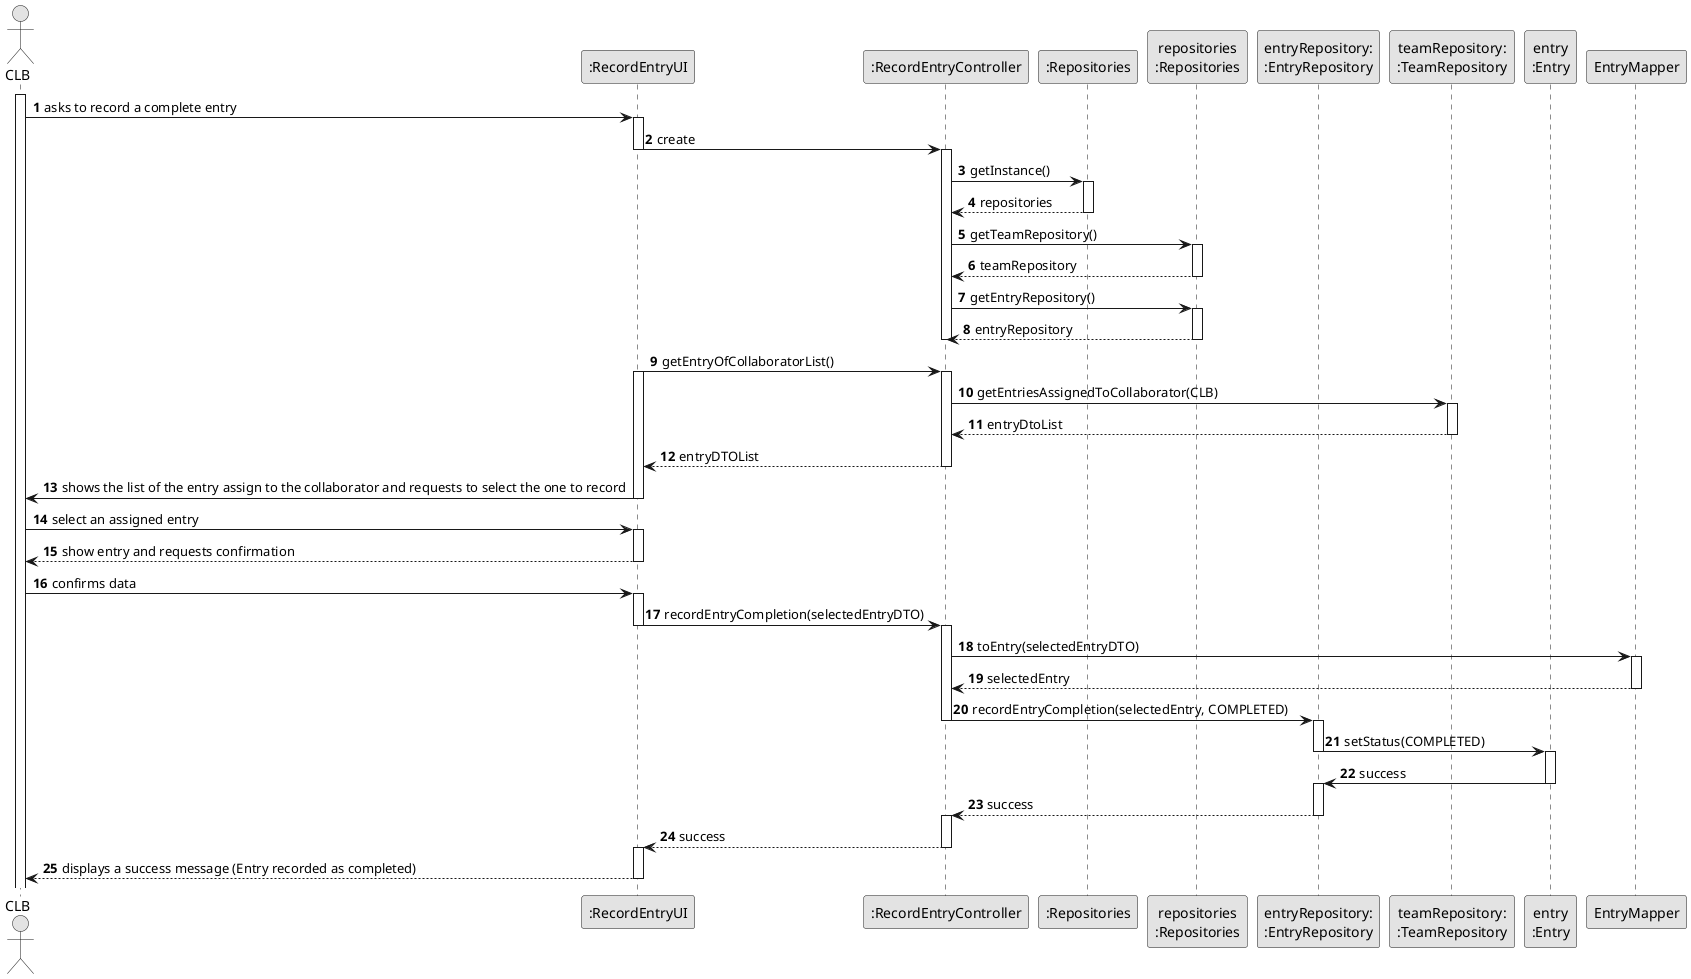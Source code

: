 @startuml
skinparam monochrome true
skinparam packageStyle rectangle
skinparam shadowing false

autonumber

actor "CLB" as CLB
participant ":RecordEntryUI" as UI
participant ":RecordEntryController" as CTRL
participant ":Repositories" as RepositorySingleton
participant "repositories\n:Repositories" as PLAT
participant "entryRepository:\n:EntryRepository" as EntryRepo
participant "teamRepository:\n:TeamRepository" as TeamRepo
participant "entry\n:Entry" as Entry
participant "EntryMapper" as EntryMapper

activate CLB

    CLB -> UI : asks to record a complete entry
    activate UI

        UI -> CTRL : create
        deactivate UI
        activate CTRL

            CTRL -> RepositorySingleton: getInstance()
            activate RepositorySingleton

                RepositorySingleton --> CTRL: repositories
            deactivate RepositorySingleton

            CTRL -> PLAT : getTeamRepository()
            activate PLAT

                PLAT --> CTRL: teamRepository
            deactivate PLAT

            CTRL -> PLAT : getEntryRepository()
            activate PLAT

                PLAT --> CTRL: entryRepository
            deactivate PLAT


        deactivate CTRL

        UI -> CTRL: getEntryOfCollaboratorList()
        activate UI
        activate CTRL

            CTRL -> TeamRepo: getEntriesAssignedToCollaborator(CLB)
            activate TeamRepo

                TeamRepo --> CTRL: entryDtoList
            deactivate TeamRepo


            CTRL --> UI : entryDTOList
        deactivate CTRL

        UI -> CLB : shows the list of the entry assign to the collaborator and requests to select the one to record
    deactivate UI

    CLB -> UI : select an assigned entry
    activate UI

        UI --> CLB : show entry and requests confirmation
    deactivate UI

    CLB -> UI : confirms data
    activate UI

        UI -> CTRL : recordEntryCompletion(selectedEntryDTO)
        deactivate UI
        activate CTRL

            CTRL -> EntryMapper : toEntry(selectedEntryDTO)
            activate EntryMapper

                EntryMapper --> CTRL : selectedEntry
            deactivate EntryMapper

            CTRL -> EntryRepo : recordEntryCompletion(selectedEntry, COMPLETED)
            deactivate CTRL
            activate EntryRepo

                EntryRepo -> Entry : setStatus(COMPLETED)
                deactivate EntryRepo
                activate Entry

                Entry -> EntryRepo : success
                deactivate Entry
                activate EntryRepo

            EntryRepo --> CTRL : success
            deactivate EntryRepo
            activate CTRL

            CTRL --> UI : success
        deactivate CTRL
        activate UI

        UI --> CLB : displays a success message (Entry recorded as completed)
    deactivate UI

@enduml
